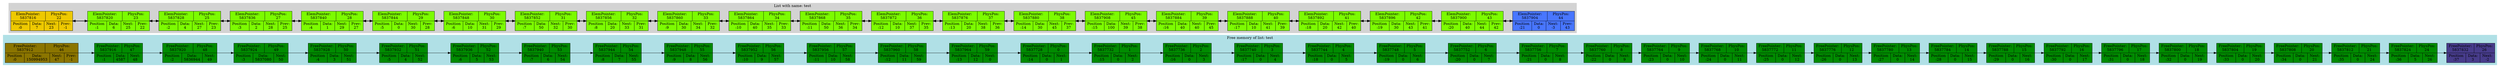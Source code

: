 digraph G{
subgraph clustermem {
style=filled;
color=powderblue;
f0 [shape=record, label="{FreePointer:\n5837912 | PhysPos:\n46 } | {Position\n:0 | Data:\n150994953 | Next:\n47 | Prev:\n-1}",style="filled",fillcolor="gold4"];
f0->f1
f1 [shape=record, label="{FreePointer:\n5837916 | PhysPos:\n47 } | {Position\n:1 | Data:\n4587 | Next:\n48}",style="filled",fillcolor="green4"];
f1->f2
f2 [shape=record, label="{FreePointer:\n5837920 | PhysPos:\n48 } | {Position\n:2 | Data:\n5836944 | Next:\n49}",style="filled",fillcolor="green4"];
f2->f3
f3 [shape=record, label="{FreePointer:\n5837924 | PhysPos:\n49 } | {Position\n:3 | Data:\n5837080 | Next:\n50}",style="filled",fillcolor="green4"];
f3->f4
f4 [shape=record, label="{FreePointer:\n5837928 | PhysPos:\n50 } | {Position\n:4 | Data:\n3 | Next:\n51}",style="filled",fillcolor="green4"];
f4->f5
f5 [shape=record, label="{FreePointer:\n5837932 | PhysPos:\n51 } | {Position\n:5 | Data:\n4 | Next:\n52}",style="filled",fillcolor="green4"];
f5->f6
f6 [shape=record, label="{FreePointer:\n5837936 | PhysPos:\n52 } | {Position\n:6 | Data:\n5 | Next:\n53}",style="filled",fillcolor="green4"];
f6->f7
f7 [shape=record, label="{FreePointer:\n5837940 | PhysPos:\n53 } | {Position\n:7 | Data:\n6 | Next:\n54}",style="filled",fillcolor="green4"];
f7->f8
f8 [shape=record, label="{FreePointer:\n5837944 | PhysPos:\n54 } | {Position\n:8 | Data:\n7 | Next:\n55}",style="filled",fillcolor="green4"];
f8->f9
f9 [shape=record, label="{FreePointer:\n5837948 | PhysPos:\n55 } | {Position\n:9 | Data:\n8 | Next:\n56}",style="filled",fillcolor="green4"];
f9->f10
f10 [shape=record, label="{FreePointer:\n5837952 | PhysPos:\n56 } | {Position\n:10 | Data:\n9 | Next:\n57}",style="filled",fillcolor="green4"];
f10->f11
f11 [shape=record, label="{FreePointer:\n5837956 | PhysPos:\n57 } | {Position\n:11 | Data:\n10 | Next:\n58}",style="filled",fillcolor="green4"];
f11->f12
f12 [shape=record, label="{FreePointer:\n5837960 | PhysPos:\n58 } | {Position\n:12 | Data:\n11 | Next:\n59}",style="filled",fillcolor="green4"];
f12->f13
f13 [shape=record, label="{FreePointer:\n5837964 | PhysPos:\n59 } | {Position\n:13 | Data:\n12 | Next:\n0}",style="filled",fillcolor="green4"];
f13->f14
f14 [shape=record, label="{FreePointer:\n5837728 | PhysPos:\n0 } | {Position\n:14 | Data:\n0 | Next:\n1}",style="filled",fillcolor="green4"];
f14->f15
f15 [shape=record, label="{FreePointer:\n5837732 | PhysPos:\n1 } | {Position\n:15 | Data:\n0 | Next:\n2}",style="filled",fillcolor="green4"];
f15->f16
f16 [shape=record, label="{FreePointer:\n5837736 | PhysPos:\n2 } | {Position\n:16 | Data:\n0 | Next:\n3}",style="filled",fillcolor="green4"];
f16->f17
f17 [shape=record, label="{FreePointer:\n5837740 | PhysPos:\n3 } | {Position\n:17 | Data:\n0 | Next:\n4}",style="filled",fillcolor="green4"];
f17->f18
f18 [shape=record, label="{FreePointer:\n5837744 | PhysPos:\n4 } | {Position\n:18 | Data:\n0 | Next:\n5}",style="filled",fillcolor="green4"];
f18->f19
f19 [shape=record, label="{FreePointer:\n5837748 | PhysPos:\n5 } | {Position\n:19 | Data:\n0 | Next:\n6}",style="filled",fillcolor="green4"];
f19->f20
f20 [shape=record, label="{FreePointer:\n5837752 | PhysPos:\n6 } | {Position\n:20 | Data:\n0 | Next:\n7}",style="filled",fillcolor="green4"];
f20->f21
f21 [shape=record, label="{FreePointer:\n5837756 | PhysPos:\n7 } | {Position\n:21 | Data:\n0 | Next:\n8}",style="filled",fillcolor="green4"];
f21->f22
f22 [shape=record, label="{FreePointer:\n5837760 | PhysPos:\n8 } | {Position\n:22 | Data:\n0 | Next:\n9}",style="filled",fillcolor="green4"];
f22->f23
f23 [shape=record, label="{FreePointer:\n5837764 | PhysPos:\n9 } | {Position\n:23 | Data:\n0 | Next:\n10}",style="filled",fillcolor="green4"];
f23->f24
f24 [shape=record, label="{FreePointer:\n5837768 | PhysPos:\n10 } | {Position\n:24 | Data:\n0 | Next:\n11}",style="filled",fillcolor="green4"];
f24->f25
f25 [shape=record, label="{FreePointer:\n5837772 | PhysPos:\n11 } | {Position\n:25 | Data:\n0 | Next:\n12}",style="filled",fillcolor="green4"];
f25->f26
f26 [shape=record, label="{FreePointer:\n5837776 | PhysPos:\n12 } | {Position\n:26 | Data:\n0 | Next:\n13}",style="filled",fillcolor="green4"];
f26->f27
f27 [shape=record, label="{FreePointer:\n5837780 | PhysPos:\n13 } | {Position\n:27 | Data:\n0 | Next:\n14}",style="filled",fillcolor="green4"];
f27->f28
f28 [shape=record, label="{FreePointer:\n5837784 | PhysPos:\n14 } | {Position\n:28 | Data:\n0 | Next:\n15}",style="filled",fillcolor="green4"];
f28->f29
f29 [shape=record, label="{FreePointer:\n5837788 | PhysPos:\n15 } | {Position\n:29 | Data:\n0 | Next:\n16}",style="filled",fillcolor="green4"];
f29->f30
f30 [shape=record, label="{FreePointer:\n5837792 | PhysPos:\n16 } | {Position\n:30 | Data:\n0 | Next:\n17}",style="filled",fillcolor="green4"];
f30->f31
f31 [shape=record, label="{FreePointer:\n5837796 | PhysPos:\n17 } | {Position\n:31 | Data:\n0 | Next:\n18}",style="filled",fillcolor="green4"];
f31->f32
f32 [shape=record, label="{FreePointer:\n5837800 | PhysPos:\n18 } | {Position\n:32 | Data:\n0 | Next:\n19}",style="filled",fillcolor="green4"];
f32->f33
f33 [shape=record, label="{FreePointer:\n5837804 | PhysPos:\n19 } | {Position\n:33 | Data:\n0 | Next:\n20}",style="filled",fillcolor="green4"];
f33->f34
f34 [shape=record, label="{FreePointer:\n5837808 | PhysPos:\n20 } | {Position\n:34 | Data:\n0 | Next:\n21}",style="filled",fillcolor="green4"];
f34->f35
f35 [shape=record, label="{FreePointer:\n5837812 | PhysPos:\n21 } | {Position\n:35 | Data:\n0 | Next:\n24}",style="filled",fillcolor="green4"];
f35->f36
f36 [shape=record, label="{FreePointer:\n5837824 | PhysPos:\n24 } | {Position\n:36 | Data:\n5 | Next:\n26}",style="filled",fillcolor="green4"];
f36->f37
f37 [shape=record, label="{FreePointer:\n5837832 | PhysPos:\n26 } | {Position\n:37 | Data:\n3 | Next:\n-2}",style="filled",fillcolor="slateblue4"];
label = "Free memory of list: test"}
rankdir=LR;
subgraph clusterlist {
style=filled;
color=lightgrey;
0 [shape=record, label="{ElemPointer:\n5837816 | PhysPos:\n22 } | {Position\n:0 | Data:\n7 | Next:\n23 | Prev:\n-1}",style="filled",fillcolor="gold2"];
0->1[dir="both";style="bold"];
1 [shape=record, label="{ElemPointer:\n5837820 | PhysPos:\n23 }  | {Position\n:1 | Data:\n6 | Next:\n25 | Prev:\n22}",style="filled",fillcolor="lawngreen"];
1->2[dir="both";style="bold"];
2 [shape=record, label="{ElemPointer:\n5837828 | PhysPos:\n25 }  | {Position\n:2 | Data:\n4 | Next:\n27 | Prev:\n23}",style="filled",fillcolor="lawngreen"];
2->3[dir="both";style="bold"];
3 [shape=record, label="{ElemPointer:\n5837836 | PhysPos:\n27 }  | {Position\n:3 | Data:\n2 | Next:\n28 | Prev:\n25}",style="filled",fillcolor="lawngreen"];
3->4[dir="both";style="bold"];
4 [shape=record, label="{ElemPointer:\n5837840 | PhysPos:\n28 }  | {Position\n:4 | Data:\n1 | Next:\n29 | Prev:\n27}",style="filled",fillcolor="lawngreen"];
4->5[dir="both";style="bold"];
5 [shape=record, label="{ElemPointer:\n5837844 | PhysPos:\n29 }  | {Position\n:5 | Data:\n0 | Next:\n30 | Prev:\n28}",style="filled",fillcolor="lawngreen"];
5->6[dir="both";style="bold"];
6 [shape=record, label="{ElemPointer:\n5837848 | PhysPos:\n30 }  | {Position\n:6 | Data:\n10 | Next:\n31 | Prev:\n29}",style="filled",fillcolor="lawngreen"];
6->7[dir="both";style="bold"];
7 [shape=record, label="{ElemPointer:\n5837852 | PhysPos:\n31 }  | {Position\n:7 | Data:\n50 | Next:\n32 | Prev:\n30}",style="filled",fillcolor="lawngreen"];
7->8[dir="both";style="bold"];
8 [shape=record, label="{ElemPointer:\n5837856 | PhysPos:\n32 }  | {Position\n:8 | Data:\n20 | Next:\n33 | Prev:\n31}",style="filled",fillcolor="lawngreen"];
8->9[dir="both";style="bold"];
9 [shape=record, label="{ElemPointer:\n5837860 | PhysPos:\n33 }  | {Position\n:9 | Data:\n30 | Next:\n34 | Prev:\n32}",style="filled",fillcolor="lawngreen"];
9->10[dir="both";style="bold"];
10 [shape=record, label="{ElemPointer:\n5837864 | PhysPos:\n34 }  | {Position\n:10 | Data:\n40 | Next:\n35 | Prev:\n33}",style="filled",fillcolor="lawngreen"];
10->11[dir="both";style="bold"];
11 [shape=record, label="{ElemPointer:\n5837868 | PhysPos:\n35 }  | {Position\n:11 | Data:\n50 | Next:\n36 | Prev:\n34}",style="filled",fillcolor="lawngreen"];
11->12[dir="both";style="bold"];
12 [shape=record, label="{ElemPointer:\n5837872 | PhysPos:\n36 }  | {Position\n:12 | Data:\n10 | Next:\n37 | Prev:\n35}",style="filled",fillcolor="lawngreen"];
12->13[dir="both";style="bold"];
13 [shape=record, label="{ElemPointer:\n5837876 | PhysPos:\n37 }  | {Position\n:13 | Data:\n20 | Next:\n38 | Prev:\n36}",style="filled",fillcolor="lawngreen"];
13->14[dir="both";style="bold"];
14 [shape=record, label="{ElemPointer:\n5837880 | PhysPos:\n38 }  | {Position\n:14 | Data:\n30 | Next:\n45 | Prev:\n37}",style="filled",fillcolor="lawngreen"];
14->15[dir="both";style="bold"];
15 [shape=record, label="{ElemPointer:\n5837908 | PhysPos:\n45 }  | {Position\n:15 | Data:\n100 | Next:\n39 | Prev:\n38}",style="filled",fillcolor="lawngreen"];
15->16[dir="both";style="bold"];
16 [shape=record, label="{ElemPointer:\n5837884 | PhysPos:\n39 }  | {Position\n:16 | Data:\n40 | Next:\n40 | Prev:\n45}",style="filled",fillcolor="lawngreen"];
16->17[dir="both";style="bold"];
17 [shape=record, label="{ElemPointer:\n5837888 | PhysPos:\n40 }  | {Position\n:17 | Data:\n10 | Next:\n41 | Prev:\n39}",style="filled",fillcolor="lawngreen"];
17->18[dir="both";style="bold"];
18 [shape=record, label="{ElemPointer:\n5837892 | PhysPos:\n41 }  | {Position\n:18 | Data:\n20 | Next:\n42 | Prev:\n40}",style="filled",fillcolor="lawngreen"];
18->19[dir="both";style="bold"];
19 [shape=record, label="{ElemPointer:\n5837896 | PhysPos:\n42 }  | {Position\n:19 | Data:\n30 | Next:\n43 | Prev:\n41}",style="filled",fillcolor="lawngreen"];
19->20[dir="both";style="bold"];
20 [shape=record, label="{ElemPointer:\n5837900 | PhysPos:\n43 }  | {Position\n:20 | Data:\n40 | Next:\n44 | Prev:\n42}",style="filled",fillcolor="lawngreen"];
20->21[dir="both";style="bold"];
21 [shape=record, label="{ElemPointer:\n5837904 | PhysPos:\n44 }  | {Position\n:21 | Data:\n0 | Next:\n-3 | Prev:\n43}",style="filled",fillcolor="royalblue1"];
label = "List with name: test"}
}
